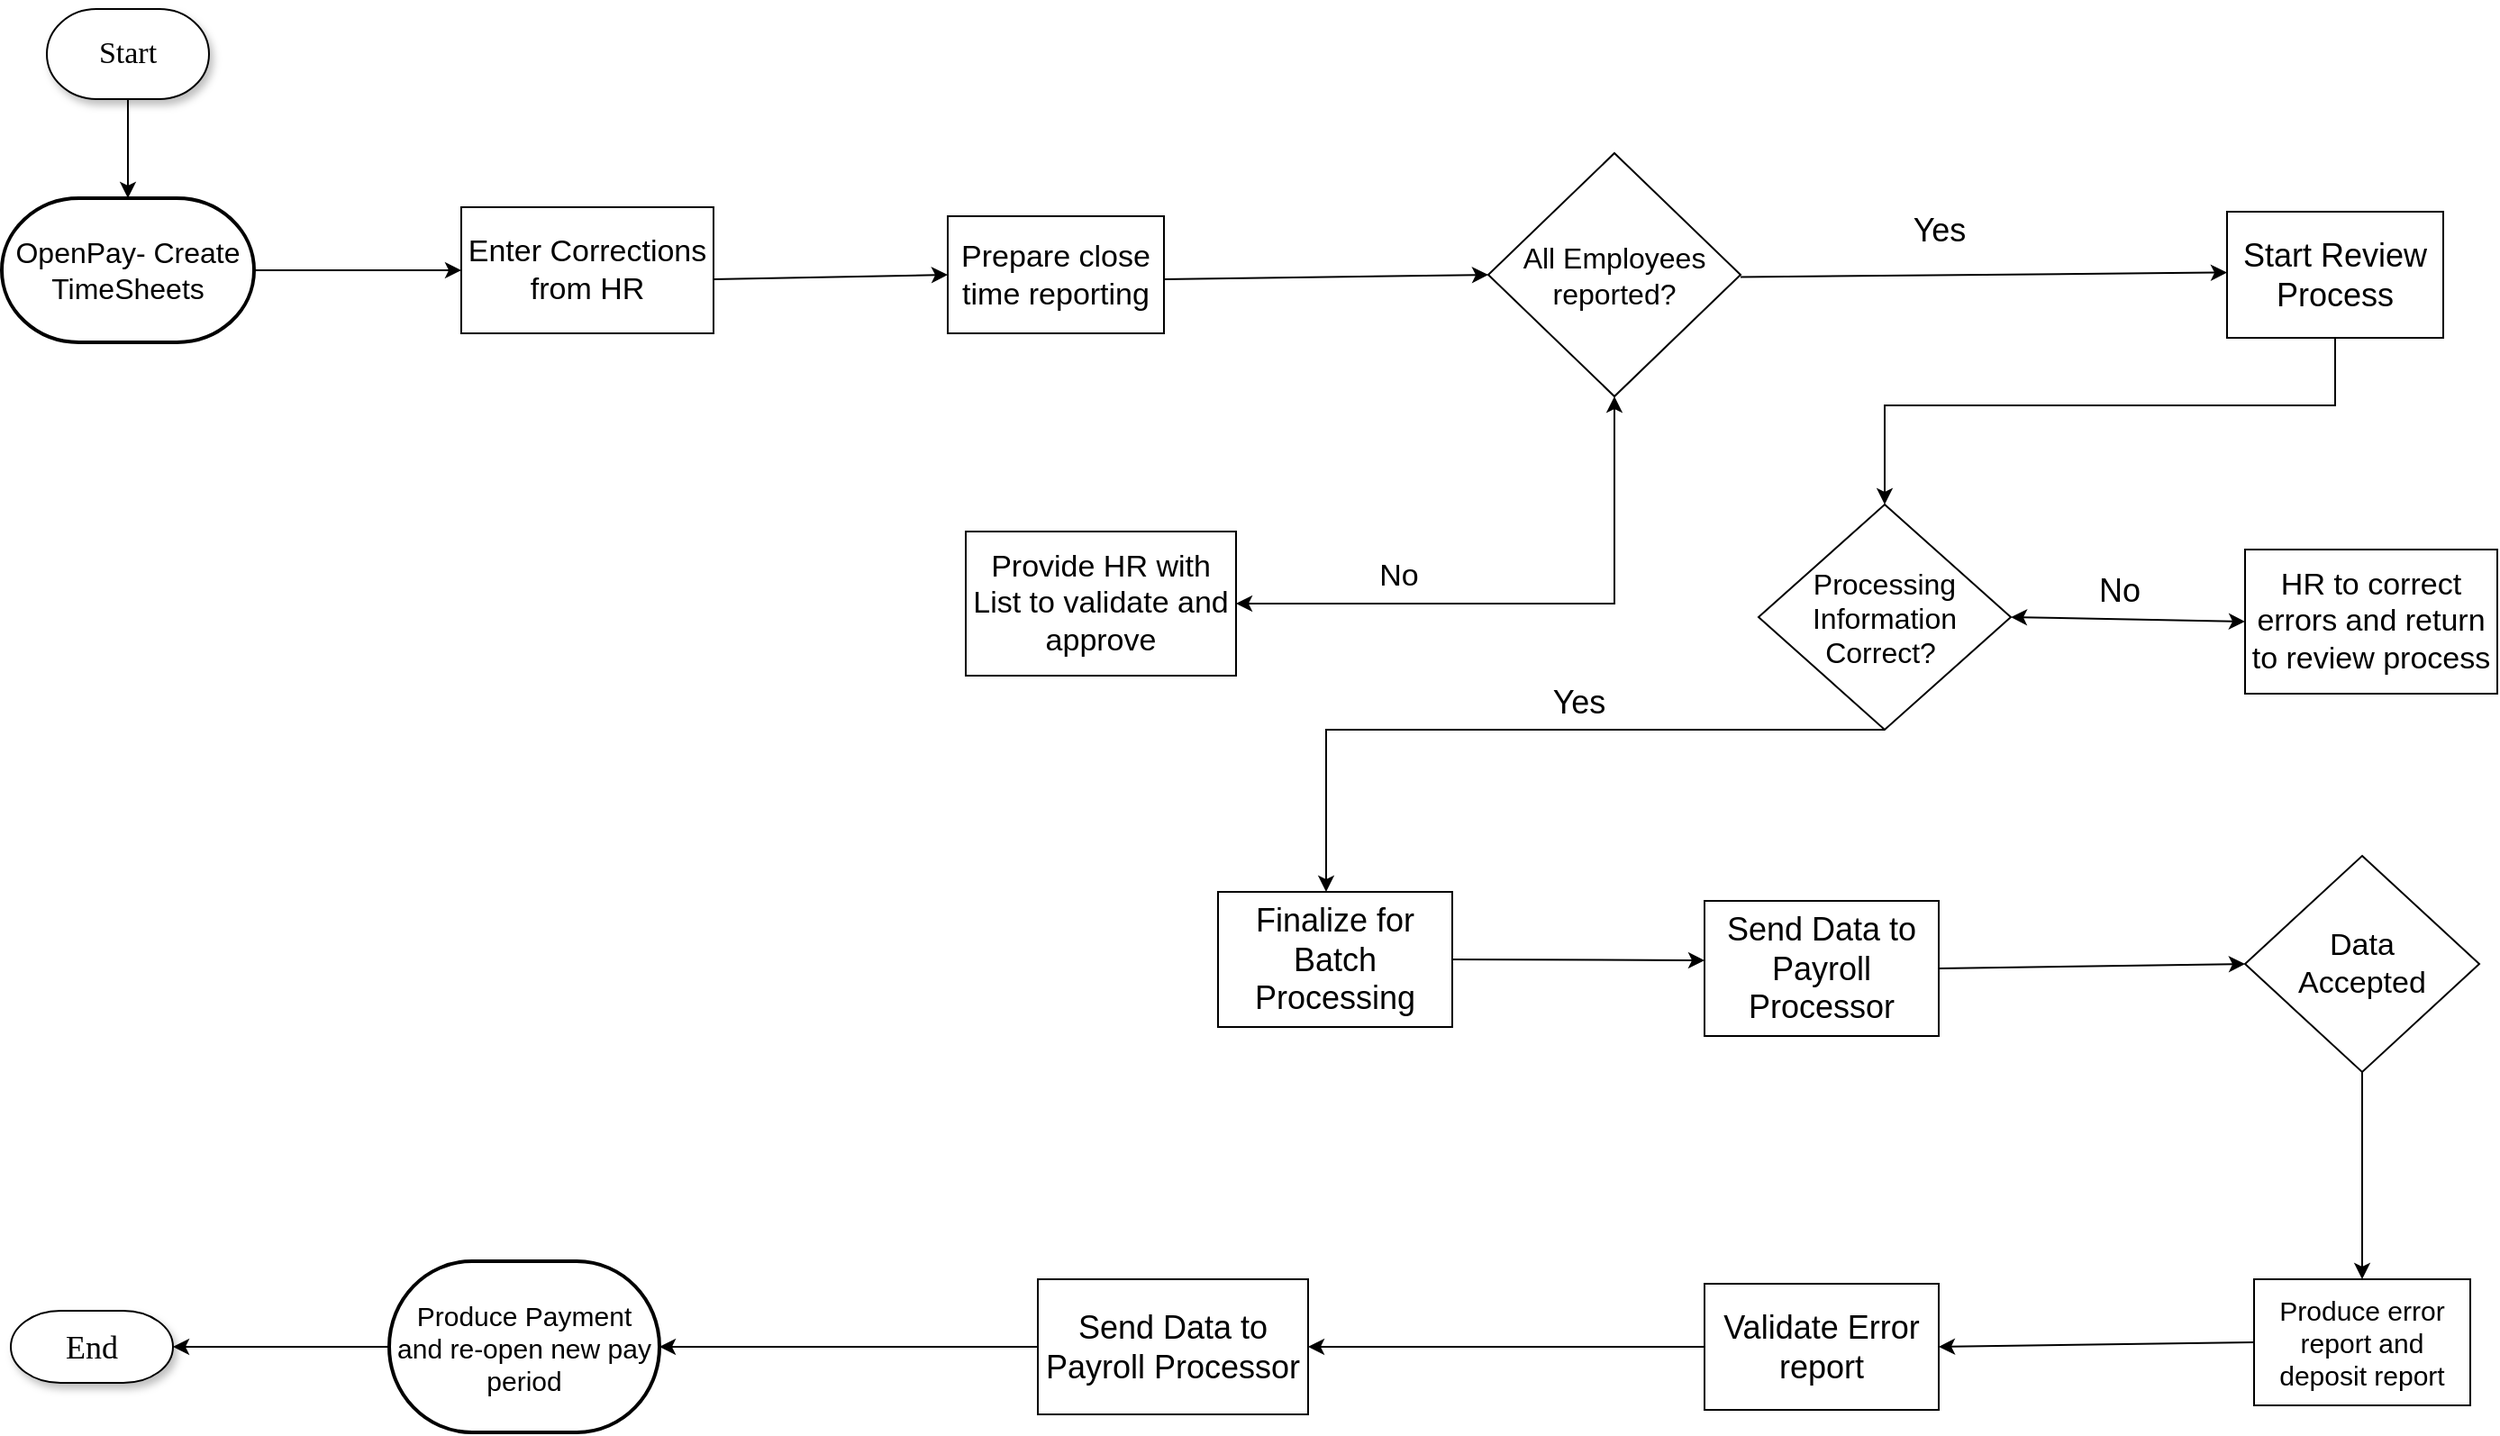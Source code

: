<mxfile version="22.0.4" type="device">
  <diagram name="Page-1" id="edf60f1a-56cd-e834-aa8a-f176f3a09ee4">
    <mxGraphModel dx="1440" dy="-30" grid="1" gridSize="10" guides="1" tooltips="1" connect="1" arrows="1" fold="1" page="1" pageScale="1" pageWidth="1100" pageHeight="850" background="none" math="0" shadow="0">
      <root>
        <mxCell id="0" />
        <mxCell id="1" parent="0" />
        <mxCell id="60e70716793133e9-30" value="&lt;font style=&quot;font-size: 18px;&quot;&gt;End&lt;/font&gt;" style="strokeWidth=1;html=1;shape=mxgraph.flowchart.terminator;whiteSpace=wrap;rounded=0;shadow=1;labelBackgroundColor=none;fontFamily=Verdana;fontSize=8;align=center;" parent="1" vertex="1">
          <mxGeometry x="30" y="1602.5" width="90" height="40" as="geometry" />
        </mxCell>
        <mxCell id="ccKMMwgvb3JzmEin2II3-2" value="&lt;font style=&quot;font-size: 17px;&quot;&gt;Start&lt;/font&gt;" style="strokeWidth=1;html=1;shape=mxgraph.flowchart.terminator;whiteSpace=wrap;rounded=0;shadow=1;labelBackgroundColor=none;fontFamily=Verdana;fontSize=8;align=center;" vertex="1" parent="1">
          <mxGeometry x="50" y="880" width="90" height="50" as="geometry" />
        </mxCell>
        <mxCell id="ccKMMwgvb3JzmEin2II3-3" value="&lt;font style=&quot;font-size: 16px;&quot;&gt;OpenPay- Create TimeSheets&lt;/font&gt;" style="strokeWidth=2;html=1;shape=mxgraph.flowchart.terminator;whiteSpace=wrap;" vertex="1" parent="1">
          <mxGeometry x="25" y="985" width="140" height="80" as="geometry" />
        </mxCell>
        <mxCell id="ccKMMwgvb3JzmEin2II3-4" value="&lt;font style=&quot;font-size: 17px;&quot;&gt;Enter Corrections from HR&lt;/font&gt;" style="rounded=0;whiteSpace=wrap;html=1;" vertex="1" parent="1">
          <mxGeometry x="280" y="990" width="140" height="70" as="geometry" />
        </mxCell>
        <mxCell id="ccKMMwgvb3JzmEin2II3-5" value="&lt;font style=&quot;font-size: 16px;&quot;&gt;All Employees reported?&lt;/font&gt;" style="rhombus;whiteSpace=wrap;html=1;" vertex="1" parent="1">
          <mxGeometry x="850" y="960" width="140" height="135" as="geometry" />
        </mxCell>
        <mxCell id="ccKMMwgvb3JzmEin2II3-6" value="&lt;font style=&quot;font-size: 18px;&quot;&gt;Start Review Process&lt;/font&gt;" style="rounded=0;whiteSpace=wrap;html=1;" vertex="1" parent="1">
          <mxGeometry x="1260" y="992.5" width="120" height="70" as="geometry" />
        </mxCell>
        <mxCell id="ccKMMwgvb3JzmEin2II3-7" value="&lt;font style=&quot;font-size: 16px;&quot;&gt;Processing &lt;br&gt;Information &lt;br&gt;Correct?&amp;nbsp;&lt;/font&gt;" style="rhombus;whiteSpace=wrap;html=1;" vertex="1" parent="1">
          <mxGeometry x="1000" y="1155" width="140" height="125" as="geometry" />
        </mxCell>
        <mxCell id="ccKMMwgvb3JzmEin2II3-8" value="&lt;font style=&quot;font-size: 17px;&quot;&gt;HR to correct errors and return to review process&lt;/font&gt;" style="rounded=0;whiteSpace=wrap;html=1;" vertex="1" parent="1">
          <mxGeometry x="1270" y="1180" width="140" height="80" as="geometry" />
        </mxCell>
        <mxCell id="ccKMMwgvb3JzmEin2II3-9" value="&lt;font style=&quot;font-size: 18px;&quot;&gt;Finalize for Batch Processing&lt;/font&gt;" style="rounded=0;whiteSpace=wrap;html=1;" vertex="1" parent="1">
          <mxGeometry x="700" y="1370" width="130" height="75" as="geometry" />
        </mxCell>
        <mxCell id="ccKMMwgvb3JzmEin2II3-10" value="&lt;font style=&quot;font-size: 18px;&quot;&gt;Send Data to Payroll Processor&lt;/font&gt;" style="rounded=0;whiteSpace=wrap;html=1;" vertex="1" parent="1">
          <mxGeometry x="970" y="1375" width="130" height="75" as="geometry" />
        </mxCell>
        <mxCell id="ccKMMwgvb3JzmEin2II3-11" value="&lt;font style=&quot;font-size: 17px;&quot;&gt;Data &lt;br&gt;Accepted&lt;/font&gt;" style="rhombus;whiteSpace=wrap;html=1;" vertex="1" parent="1">
          <mxGeometry x="1270" y="1350" width="130" height="120" as="geometry" />
        </mxCell>
        <mxCell id="ccKMMwgvb3JzmEin2II3-12" value="&lt;span style=&quot;font-size: 15px;&quot;&gt;Produce error report and deposit report&lt;/span&gt;" style="rounded=0;whiteSpace=wrap;html=1;" vertex="1" parent="1">
          <mxGeometry x="1275" y="1585" width="120" height="70" as="geometry" />
        </mxCell>
        <mxCell id="ccKMMwgvb3JzmEin2II3-13" value="&lt;font style=&quot;font-size: 18px;&quot;&gt;Validate Error report&lt;/font&gt;" style="rounded=0;whiteSpace=wrap;html=1;" vertex="1" parent="1">
          <mxGeometry x="970" y="1587.5" width="130" height="70" as="geometry" />
        </mxCell>
        <mxCell id="ccKMMwgvb3JzmEin2II3-14" value="&lt;font style=&quot;font-size: 18px;&quot;&gt;Send Data to Payroll Processor&lt;/font&gt;" style="rounded=0;whiteSpace=wrap;html=1;" vertex="1" parent="1">
          <mxGeometry x="600" y="1585" width="150" height="75" as="geometry" />
        </mxCell>
        <mxCell id="ccKMMwgvb3JzmEin2II3-15" value="&lt;span style=&quot;font-size: 15px;&quot;&gt;Produce Payment and re-open new pay period&lt;/span&gt;" style="strokeWidth=2;html=1;shape=mxgraph.flowchart.terminator;whiteSpace=wrap;" vertex="1" parent="1">
          <mxGeometry x="240" y="1575" width="150" height="95" as="geometry" />
        </mxCell>
        <mxCell id="ccKMMwgvb3JzmEin2II3-16" value="&lt;font style=&quot;font-size: 17px;&quot;&gt;Prepare close time reporting&lt;/font&gt;" style="rounded=0;whiteSpace=wrap;html=1;" vertex="1" parent="1">
          <mxGeometry x="550" y="995" width="120" height="65" as="geometry" />
        </mxCell>
        <mxCell id="ccKMMwgvb3JzmEin2II3-17" value="&lt;font style=&quot;font-size: 17px;&quot;&gt;Provide HR with List to validate and approve&lt;/font&gt;" style="rounded=0;whiteSpace=wrap;html=1;" vertex="1" parent="1">
          <mxGeometry x="560" y="1170" width="150" height="80" as="geometry" />
        </mxCell>
        <mxCell id="ccKMMwgvb3JzmEin2II3-18" value="" style="endArrow=classic;html=1;rounded=0;entryX=0.5;entryY=0;entryDx=0;entryDy=0;entryPerimeter=0;exitX=0.5;exitY=1;exitDx=0;exitDy=0;exitPerimeter=0;" edge="1" parent="1" source="ccKMMwgvb3JzmEin2II3-2" target="ccKMMwgvb3JzmEin2II3-3">
          <mxGeometry width="50" height="50" relative="1" as="geometry">
            <mxPoint x="130" y="960" as="sourcePoint" />
            <mxPoint x="180" y="910" as="targetPoint" />
          </mxGeometry>
        </mxCell>
        <mxCell id="ccKMMwgvb3JzmEin2II3-19" value="" style="endArrow=classic;html=1;rounded=0;entryX=0;entryY=0.5;entryDx=0;entryDy=0;exitX=1;exitY=0.5;exitDx=0;exitDy=0;exitPerimeter=0;" edge="1" parent="1" source="ccKMMwgvb3JzmEin2II3-3" target="ccKMMwgvb3JzmEin2II3-4">
          <mxGeometry width="50" height="50" relative="1" as="geometry">
            <mxPoint x="200" y="1025" as="sourcePoint" />
            <mxPoint x="215" y="980" as="targetPoint" />
          </mxGeometry>
        </mxCell>
        <mxCell id="ccKMMwgvb3JzmEin2II3-20" value="" style="endArrow=classic;html=1;rounded=0;entryX=0;entryY=0.5;entryDx=0;entryDy=0;" edge="1" parent="1" target="ccKMMwgvb3JzmEin2II3-16">
          <mxGeometry width="50" height="50" relative="1" as="geometry">
            <mxPoint x="420" y="1030" as="sourcePoint" />
            <mxPoint x="470" y="980" as="targetPoint" />
          </mxGeometry>
        </mxCell>
        <mxCell id="ccKMMwgvb3JzmEin2II3-21" value="" style="endArrow=classic;html=1;rounded=0;entryX=0;entryY=0.5;entryDx=0;entryDy=0;" edge="1" parent="1" target="ccKMMwgvb3JzmEin2II3-5">
          <mxGeometry width="50" height="50" relative="1" as="geometry">
            <mxPoint x="670" y="1030" as="sourcePoint" />
            <mxPoint x="720" y="980" as="targetPoint" />
          </mxGeometry>
        </mxCell>
        <mxCell id="ccKMMwgvb3JzmEin2II3-22" value="" style="endArrow=classic;html=1;rounded=0;entryX=0;entryY=0.5;entryDx=0;entryDy=0;" edge="1" parent="1">
          <mxGeometry width="50" height="50" relative="1" as="geometry">
            <mxPoint x="990" y="1028.75" as="sourcePoint" />
            <mxPoint x="1260" y="1026.25" as="targetPoint" />
          </mxGeometry>
        </mxCell>
        <mxCell id="ccKMMwgvb3JzmEin2II3-24" value="" style="endArrow=classic;html=1;rounded=0;entryX=0.5;entryY=0;entryDx=0;entryDy=0;exitX=0.5;exitY=1;exitDx=0;exitDy=0;" edge="1" parent="1" source="ccKMMwgvb3JzmEin2II3-6" target="ccKMMwgvb3JzmEin2II3-7">
          <mxGeometry width="50" height="50" relative="1" as="geometry">
            <mxPoint x="700" y="1310" as="sourcePoint" />
            <mxPoint x="750" y="1260" as="targetPoint" />
            <Array as="points">
              <mxPoint x="1320" y="1100" />
              <mxPoint x="1070" y="1100" />
            </Array>
          </mxGeometry>
        </mxCell>
        <mxCell id="ccKMMwgvb3JzmEin2II3-26" value="" style="endArrow=classic;html=1;rounded=0;exitX=0.5;exitY=1;exitDx=0;exitDy=0;" edge="1" parent="1" source="ccKMMwgvb3JzmEin2II3-7">
          <mxGeometry width="50" height="50" relative="1" as="geometry">
            <mxPoint x="700" y="1310" as="sourcePoint" />
            <mxPoint x="760" y="1370" as="targetPoint" />
            <Array as="points">
              <mxPoint x="920" y="1280" />
              <mxPoint x="760" y="1280" />
            </Array>
          </mxGeometry>
        </mxCell>
        <mxCell id="ccKMMwgvb3JzmEin2II3-27" value="" style="endArrow=classic;html=1;rounded=0;exitX=1;exitY=0.5;exitDx=0;exitDy=0;" edge="1" parent="1" source="ccKMMwgvb3JzmEin2II3-9">
          <mxGeometry width="50" height="50" relative="1" as="geometry">
            <mxPoint x="700" y="1310" as="sourcePoint" />
            <mxPoint x="970" y="1408" as="targetPoint" />
          </mxGeometry>
        </mxCell>
        <mxCell id="ccKMMwgvb3JzmEin2II3-28" value="" style="endArrow=classic;html=1;rounded=0;entryX=0;entryY=0.5;entryDx=0;entryDy=0;exitX=1;exitY=0.5;exitDx=0;exitDy=0;" edge="1" parent="1" source="ccKMMwgvb3JzmEin2II3-10" target="ccKMMwgvb3JzmEin2II3-11">
          <mxGeometry width="50" height="50" relative="1" as="geometry">
            <mxPoint x="700" y="1310" as="sourcePoint" />
            <mxPoint x="750" y="1260" as="targetPoint" />
          </mxGeometry>
        </mxCell>
        <mxCell id="ccKMMwgvb3JzmEin2II3-29" value="" style="endArrow=classic;html=1;rounded=0;entryX=0.5;entryY=0;entryDx=0;entryDy=0;exitX=0.5;exitY=1;exitDx=0;exitDy=0;" edge="1" parent="1" source="ccKMMwgvb3JzmEin2II3-11" target="ccKMMwgvb3JzmEin2II3-12">
          <mxGeometry width="50" height="50" relative="1" as="geometry">
            <mxPoint x="700" y="1310" as="sourcePoint" />
            <mxPoint x="750" y="1260" as="targetPoint" />
          </mxGeometry>
        </mxCell>
        <mxCell id="ccKMMwgvb3JzmEin2II3-30" value="" style="endArrow=classic;html=1;rounded=0;entryX=1;entryY=0.5;entryDx=0;entryDy=0;exitX=0;exitY=0.5;exitDx=0;exitDy=0;" edge="1" parent="1" source="ccKMMwgvb3JzmEin2II3-12" target="ccKMMwgvb3JzmEin2II3-13">
          <mxGeometry width="50" height="50" relative="1" as="geometry">
            <mxPoint x="700" y="1310" as="sourcePoint" />
            <mxPoint x="750" y="1260" as="targetPoint" />
          </mxGeometry>
        </mxCell>
        <mxCell id="ccKMMwgvb3JzmEin2II3-31" value="" style="endArrow=classic;html=1;rounded=0;entryX=1;entryY=0.5;entryDx=0;entryDy=0;exitX=0;exitY=0.5;exitDx=0;exitDy=0;" edge="1" parent="1" source="ccKMMwgvb3JzmEin2II3-13" target="ccKMMwgvb3JzmEin2II3-14">
          <mxGeometry width="50" height="50" relative="1" as="geometry">
            <mxPoint x="700" y="1310" as="sourcePoint" />
            <mxPoint x="750" y="1260" as="targetPoint" />
          </mxGeometry>
        </mxCell>
        <mxCell id="ccKMMwgvb3JzmEin2II3-32" value="" style="endArrow=classic;html=1;rounded=0;entryX=1;entryY=0.5;entryDx=0;entryDy=0;entryPerimeter=0;exitX=0;exitY=0.5;exitDx=0;exitDy=0;" edge="1" parent="1" source="ccKMMwgvb3JzmEin2II3-14" target="ccKMMwgvb3JzmEin2II3-15">
          <mxGeometry width="50" height="50" relative="1" as="geometry">
            <mxPoint x="700" y="1310" as="sourcePoint" />
            <mxPoint x="750" y="1260" as="targetPoint" />
          </mxGeometry>
        </mxCell>
        <mxCell id="ccKMMwgvb3JzmEin2II3-35" value="" style="endArrow=classic;html=1;rounded=0;entryX=1;entryY=0.5;entryDx=0;entryDy=0;entryPerimeter=0;exitX=0;exitY=0.5;exitDx=0;exitDy=0;exitPerimeter=0;" edge="1" parent="1" source="ccKMMwgvb3JzmEin2II3-15" target="60e70716793133e9-30">
          <mxGeometry width="50" height="50" relative="1" as="geometry">
            <mxPoint x="130" y="1600" as="sourcePoint" />
            <mxPoint x="180" y="1550" as="targetPoint" />
          </mxGeometry>
        </mxCell>
        <mxCell id="ccKMMwgvb3JzmEin2II3-36" value="&lt;font style=&quot;font-size: 17px;&quot;&gt;No&lt;/font&gt;" style="text;html=1;align=center;verticalAlign=middle;resizable=0;points=[];autosize=1;strokeColor=none;fillColor=none;" vertex="1" parent="1">
          <mxGeometry x="775" y="1180" width="50" height="30" as="geometry" />
        </mxCell>
        <mxCell id="ccKMMwgvb3JzmEin2II3-37" value="&lt;font style=&quot;font-size: 18px;&quot;&gt;Yes&lt;/font&gt;" style="text;html=1;align=center;verticalAlign=middle;resizable=0;points=[];autosize=1;strokeColor=none;fillColor=none;" vertex="1" parent="1">
          <mxGeometry x="1075" y="983" width="50" height="40" as="geometry" />
        </mxCell>
        <mxCell id="ccKMMwgvb3JzmEin2II3-38" value="&lt;font style=&quot;font-size: 18px;&quot;&gt;Yes&lt;/font&gt;" style="text;html=1;align=center;verticalAlign=middle;resizable=0;points=[];autosize=1;strokeColor=none;fillColor=none;" vertex="1" parent="1">
          <mxGeometry x="875" y="1245" width="50" height="40" as="geometry" />
        </mxCell>
        <mxCell id="ccKMMwgvb3JzmEin2II3-39" value="" style="endArrow=classic;startArrow=classic;html=1;rounded=0;entryX=0.5;entryY=1;entryDx=0;entryDy=0;exitX=1;exitY=0.5;exitDx=0;exitDy=0;" edge="1" parent="1" source="ccKMMwgvb3JzmEin2II3-17" target="ccKMMwgvb3JzmEin2II3-5">
          <mxGeometry width="50" height="50" relative="1" as="geometry">
            <mxPoint x="700" y="1290" as="sourcePoint" />
            <mxPoint x="750" y="1240" as="targetPoint" />
            <Array as="points">
              <mxPoint x="920" y="1210" />
            </Array>
          </mxGeometry>
        </mxCell>
        <mxCell id="ccKMMwgvb3JzmEin2II3-41" value="" style="endArrow=classic;startArrow=classic;html=1;rounded=0;entryX=0;entryY=0.5;entryDx=0;entryDy=0;exitX=1;exitY=0.5;exitDx=0;exitDy=0;" edge="1" parent="1" source="ccKMMwgvb3JzmEin2II3-7" target="ccKMMwgvb3JzmEin2II3-8">
          <mxGeometry width="50" height="50" relative="1" as="geometry">
            <mxPoint x="700" y="1290" as="sourcePoint" />
            <mxPoint x="750" y="1240" as="targetPoint" />
          </mxGeometry>
        </mxCell>
        <mxCell id="ccKMMwgvb3JzmEin2II3-42" value="&lt;font style=&quot;font-size: 18px;&quot;&gt;No&lt;/font&gt;" style="text;html=1;align=center;verticalAlign=middle;resizable=0;points=[];autosize=1;strokeColor=none;fillColor=none;" vertex="1" parent="1">
          <mxGeometry x="1175" y="1183" width="50" height="40" as="geometry" />
        </mxCell>
      </root>
    </mxGraphModel>
  </diagram>
</mxfile>
